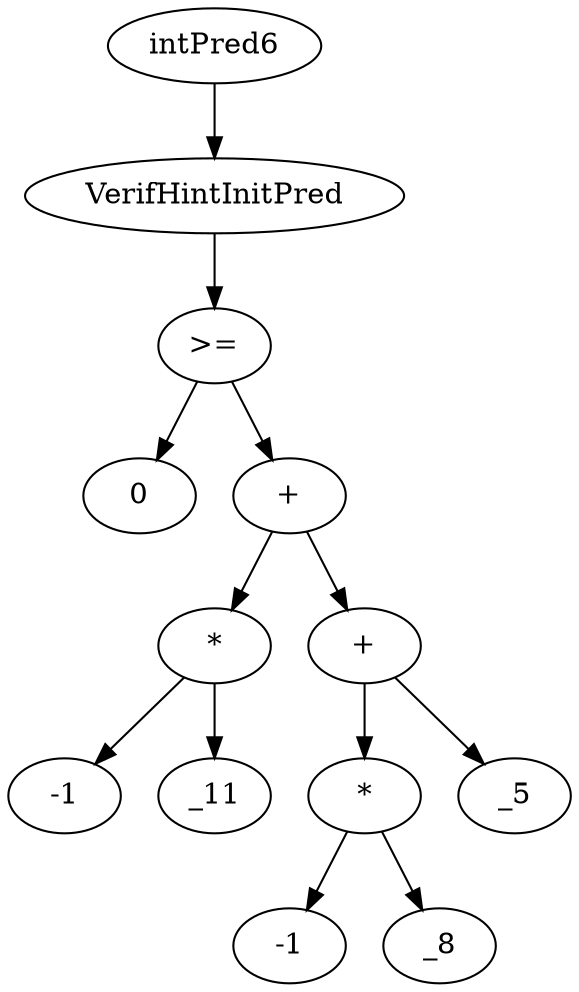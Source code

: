 digraph dag {
0 [label="intPred6"];
1 [label="VerifHintInitPred"];
2 [label=">="];
3 [label="0"];
4 [label="+"];
5 [label="*"];
6 [label="-1"];
7 [label="_11"];
8 [label="+"];
9 [label="*"];
10 [label="-1"];
11 [label="_8"];
12 [label="_5"];
"0" -> "1"[label=""]
"1" -> "2"[label=""]
"2" -> "4"[label=""]
"2" -> "3"[label=""]
"4" -> "5"[label=""]
"4" -> "8"[label=""]
"5" -> "7"[label=""]
"5" -> "6"[label=""]
"8" -> "9"[label=""]
"8" -> "12"[label=""]
"9" -> "11"[label=""]
"9" -> "10"[label=""]
}
